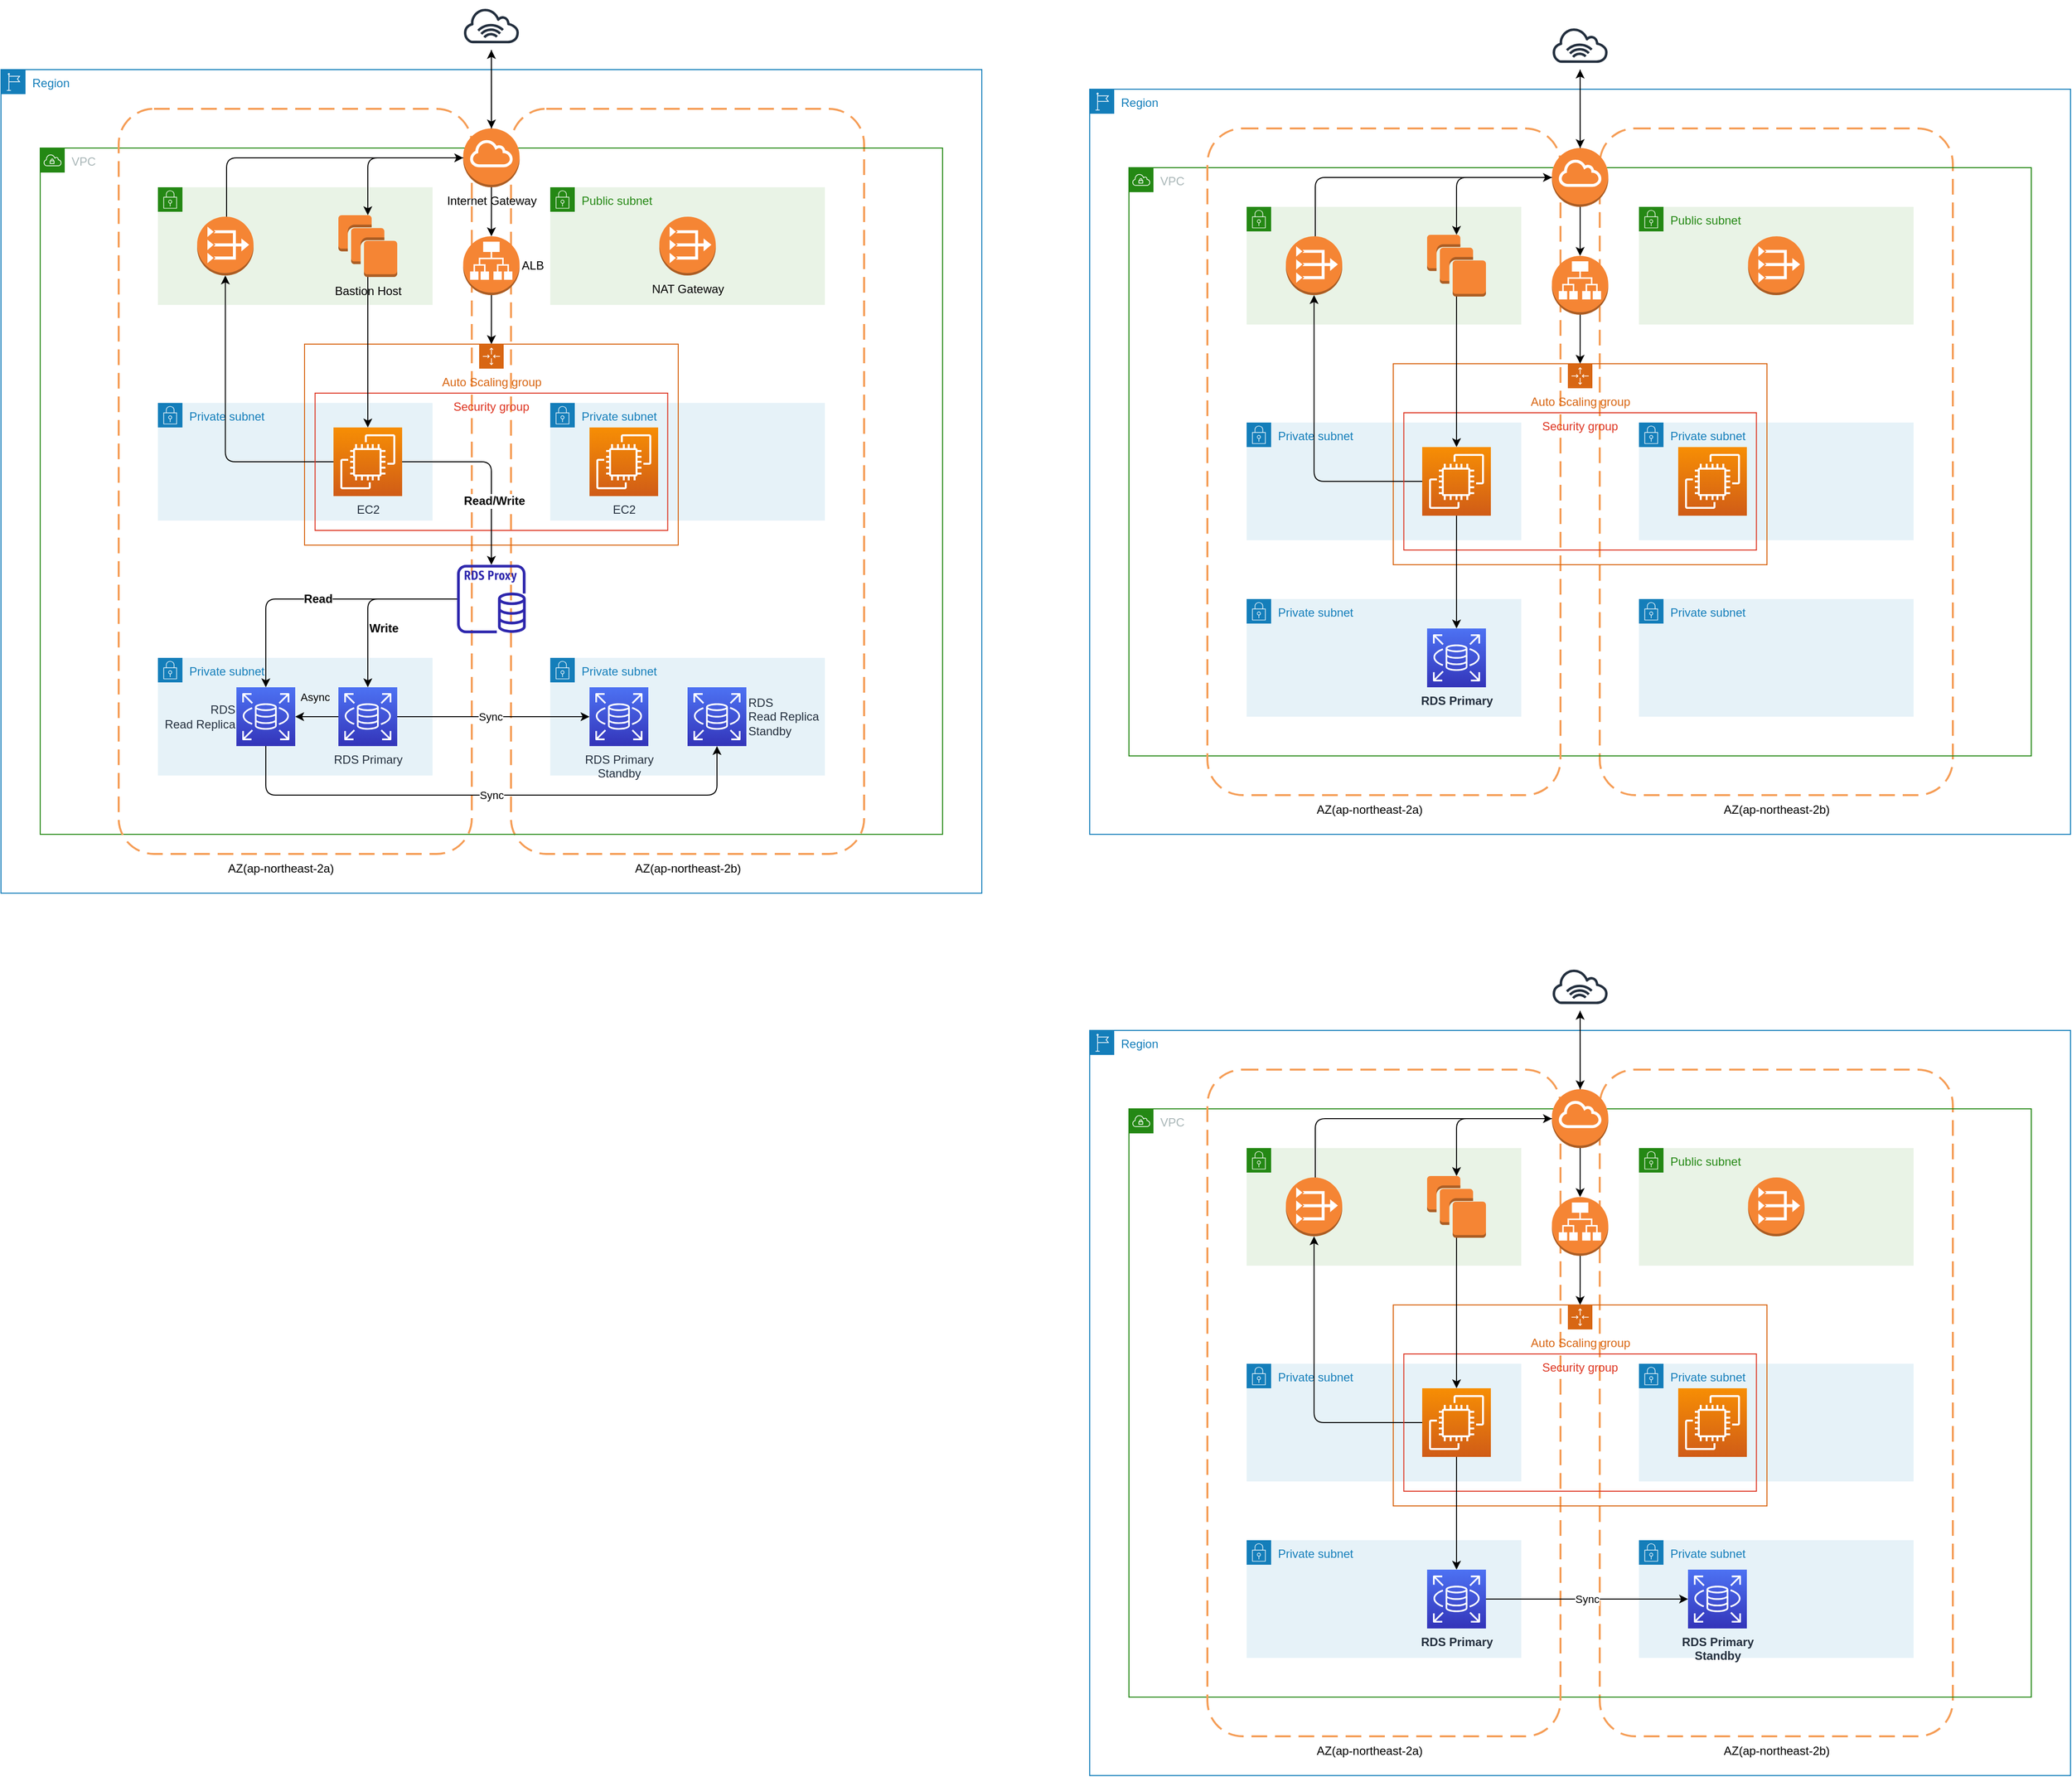 <mxfile version="21.5.0" type="github">
  <diagram name="페이지-1" id="lG-F-R37Qlg_pKHcpFQY">
    <mxGraphModel dx="2049" dy="1101" grid="1" gridSize="10" guides="1" tooltips="1" connect="1" arrows="1" fold="1" page="1" pageScale="1" pageWidth="827" pageHeight="1169" math="0" shadow="0">
      <root>
        <mxCell id="0" />
        <mxCell id="1" parent="0" />
        <mxCell id="P-wajaCejd0a9nJOUH1o-1" value="Region" style="points=[[0,0],[0.25,0],[0.5,0],[0.75,0],[1,0],[1,0.25],[1,0.5],[1,0.75],[1,1],[0.75,1],[0.5,1],[0.25,1],[0,1],[0,0.75],[0,0.5],[0,0.25]];outlineConnect=0;gradientColor=none;html=1;whiteSpace=wrap;fontSize=12;fontStyle=0;container=1;pointerEvents=0;collapsible=0;recursiveResize=0;shape=mxgraph.aws4.group;grIcon=mxgraph.aws4.group_region;strokeColor=#147EBA;fillColor=none;verticalAlign=top;align=left;spacingLeft=30;fontColor=#147EBA;" parent="1" vertex="1">
          <mxGeometry x="40" y="80" width="1000" height="840" as="geometry" />
        </mxCell>
        <mxCell id="P-wajaCejd0a9nJOUH1o-2" value="" style="rounded=1;arcSize=10;dashed=1;strokeColor=#F59D56;fillColor=none;gradientColor=none;dashPattern=8 4;strokeWidth=2;" parent="P-wajaCejd0a9nJOUH1o-1" vertex="1">
          <mxGeometry x="520" y="40" width="360" height="760" as="geometry" />
        </mxCell>
        <mxCell id="P-wajaCejd0a9nJOUH1o-3" value="Private subnet" style="points=[[0,0],[0.25,0],[0.5,0],[0.75,0],[1,0],[1,0.25],[1,0.5],[1,0.75],[1,1],[0.75,1],[0.5,1],[0.25,1],[0,1],[0,0.75],[0,0.5],[0,0.25]];outlineConnect=0;gradientColor=none;html=1;whiteSpace=wrap;fontSize=12;fontStyle=0;container=1;pointerEvents=0;collapsible=0;recursiveResize=0;shape=mxgraph.aws4.group;grIcon=mxgraph.aws4.group_security_group;grStroke=0;strokeColor=#147EBA;fillColor=#E6F2F8;verticalAlign=top;align=left;spacingLeft=30;fontColor=#147EBA;dashed=0;" parent="P-wajaCejd0a9nJOUH1o-1" vertex="1">
          <mxGeometry x="560" y="340" width="280" height="120" as="geometry" />
        </mxCell>
        <mxCell id="P-wajaCejd0a9nJOUH1o-4" value="VPC" style="points=[[0,0],[0.25,0],[0.5,0],[0.75,0],[1,0],[1,0.25],[1,0.5],[1,0.75],[1,1],[0.75,1],[0.5,1],[0.25,1],[0,1],[0,0.75],[0,0.5],[0,0.25]];outlineConnect=0;gradientColor=none;html=1;whiteSpace=wrap;fontSize=12;fontStyle=0;container=1;pointerEvents=0;collapsible=0;recursiveResize=0;shape=mxgraph.aws4.group;grIcon=mxgraph.aws4.group_vpc;strokeColor=#248814;fillColor=none;verticalAlign=top;align=left;spacingLeft=30;fontColor=#AAB7B8;dashed=0;" parent="P-wajaCejd0a9nJOUH1o-1" vertex="1">
          <mxGeometry x="40" y="80" width="920" height="700" as="geometry" />
        </mxCell>
        <mxCell id="P-wajaCejd0a9nJOUH1o-5" value="" style="rounded=1;arcSize=10;dashed=1;strokeColor=#F59D56;fillColor=none;gradientColor=none;dashPattern=8 4;strokeWidth=2;" parent="P-wajaCejd0a9nJOUH1o-4" vertex="1">
          <mxGeometry x="80" y="-40" width="360" height="760" as="geometry" />
        </mxCell>
        <mxCell id="P-wajaCejd0a9nJOUH1o-6" value="" style="points=[[0,0],[0.25,0],[0.5,0],[0.75,0],[1,0],[1,0.25],[1,0.5],[1,0.75],[1,1],[0.75,1],[0.5,1],[0.25,1],[0,1],[0,0.75],[0,0.5],[0,0.25]];outlineConnect=0;gradientColor=none;html=1;whiteSpace=wrap;fontSize=12;fontStyle=0;container=1;pointerEvents=0;collapsible=0;recursiveResize=0;shape=mxgraph.aws4.group;grIcon=mxgraph.aws4.group_security_group;grStroke=0;strokeColor=#248814;fillColor=#E9F3E6;verticalAlign=top;align=left;spacingLeft=30;fontColor=#248814;dashed=0;" parent="P-wajaCejd0a9nJOUH1o-4" vertex="1">
          <mxGeometry x="120" y="40" width="280" height="120" as="geometry" />
        </mxCell>
        <mxCell id="P-wajaCejd0a9nJOUH1o-7" value="Bastion Host" style="outlineConnect=0;dashed=0;verticalLabelPosition=bottom;verticalAlign=top;align=center;html=1;shape=mxgraph.aws3.instances;fillColor=#F58534;gradientColor=none;" parent="P-wajaCejd0a9nJOUH1o-6" vertex="1">
          <mxGeometry x="184" y="28.5" width="60" height="63" as="geometry" />
        </mxCell>
        <mxCell id="P-wajaCejd0a9nJOUH1o-8" value="Private subnet" style="points=[[0,0],[0.25,0],[0.5,0],[0.75,0],[1,0],[1,0.25],[1,0.5],[1,0.75],[1,1],[0.75,1],[0.5,1],[0.25,1],[0,1],[0,0.75],[0,0.5],[0,0.25]];outlineConnect=0;gradientColor=none;html=1;whiteSpace=wrap;fontSize=12;fontStyle=0;container=1;pointerEvents=0;collapsible=0;recursiveResize=0;shape=mxgraph.aws4.group;grIcon=mxgraph.aws4.group_security_group;grStroke=0;strokeColor=#147EBA;fillColor=#E6F2F8;verticalAlign=top;align=left;spacingLeft=30;fontColor=#147EBA;dashed=0;" parent="P-wajaCejd0a9nJOUH1o-4" vertex="1">
          <mxGeometry x="120" y="260" width="280" height="120" as="geometry" />
        </mxCell>
        <mxCell id="P-wajaCejd0a9nJOUH1o-9" value="" style="outlineConnect=0;dashed=0;verticalLabelPosition=bottom;verticalAlign=top;align=center;html=1;shape=mxgraph.aws3.vpc_nat_gateway;fillColor=#F58534;gradientColor=none;" parent="P-wajaCejd0a9nJOUH1o-4" vertex="1">
          <mxGeometry x="160" y="70" width="57.5" height="60" as="geometry" />
        </mxCell>
        <mxCell id="P-wajaCejd0a9nJOUH1o-10" value="Auto Scaling group" style="points=[[0,0],[0.25,0],[0.5,0],[0.75,0],[1,0],[1,0.25],[1,0.5],[1,0.75],[1,1],[0.75,1],[0.5,1],[0.25,1],[0,1],[0,0.75],[0,0.5],[0,0.25]];outlineConnect=0;gradientColor=none;html=1;whiteSpace=wrap;fontSize=12;fontStyle=0;container=1;pointerEvents=0;collapsible=0;recursiveResize=0;shape=mxgraph.aws4.groupCenter;grIcon=mxgraph.aws4.group_auto_scaling_group;grStroke=1;strokeColor=#D86613;fillColor=none;verticalAlign=top;align=center;fontColor=#D86613;spacingTop=25;" parent="P-wajaCejd0a9nJOUH1o-4" vertex="1">
          <mxGeometry x="269.5" y="200" width="381" height="205" as="geometry" />
        </mxCell>
        <mxCell id="P-wajaCejd0a9nJOUH1o-11" style="edgeStyle=orthogonalEdgeStyle;rounded=1;orthogonalLoop=1;jettySize=auto;html=1;" parent="P-wajaCejd0a9nJOUH1o-4" source="P-wajaCejd0a9nJOUH1o-13" target="P-wajaCejd0a9nJOUH1o-9" edge="1">
          <mxGeometry relative="1" as="geometry" />
        </mxCell>
        <mxCell id="P-wajaCejd0a9nJOUH1o-12" value="Security group" style="fillColor=none;strokeColor=#DD3522;verticalAlign=top;fontStyle=0;fontColor=#DD3522;whiteSpace=wrap;html=1;" parent="P-wajaCejd0a9nJOUH1o-4" vertex="1">
          <mxGeometry x="280.25" y="250" width="359.5" height="140" as="geometry" />
        </mxCell>
        <mxCell id="P-wajaCejd0a9nJOUH1o-14" style="edgeStyle=orthogonalEdgeStyle;rounded=0;orthogonalLoop=1;jettySize=auto;html=1;" parent="P-wajaCejd0a9nJOUH1o-4" source="P-wajaCejd0a9nJOUH1o-7" target="P-wajaCejd0a9nJOUH1o-13" edge="1">
          <mxGeometry relative="1" as="geometry" />
        </mxCell>
        <mxCell id="P-wajaCejd0a9nJOUH1o-15" value="Internet Gateway" style="outlineConnect=0;dashed=0;verticalLabelPosition=bottom;verticalAlign=top;align=center;html=1;shape=mxgraph.aws3.internet_gateway;fillColor=#F58534;gradientColor=none;" parent="P-wajaCejd0a9nJOUH1o-4" vertex="1">
          <mxGeometry x="431.25" y="-20" width="57.5" height="60" as="geometry" />
        </mxCell>
        <mxCell id="P-wajaCejd0a9nJOUH1o-16" style="edgeStyle=orthogonalEdgeStyle;rounded=1;orthogonalLoop=1;jettySize=auto;html=1;entryX=0;entryY=0.5;entryDx=0;entryDy=0;entryPerimeter=0;" parent="P-wajaCejd0a9nJOUH1o-4" source="P-wajaCejd0a9nJOUH1o-9" target="P-wajaCejd0a9nJOUH1o-15" edge="1">
          <mxGeometry relative="1" as="geometry">
            <Array as="points">
              <mxPoint x="190" y="10" />
            </Array>
          </mxGeometry>
        </mxCell>
        <mxCell id="P-wajaCejd0a9nJOUH1o-17" style="edgeStyle=orthogonalEdgeStyle;rounded=1;orthogonalLoop=1;jettySize=auto;html=1;" parent="P-wajaCejd0a9nJOUH1o-4" source="P-wajaCejd0a9nJOUH1o-15" target="P-wajaCejd0a9nJOUH1o-7" edge="1">
          <mxGeometry relative="1" as="geometry" />
        </mxCell>
        <mxCell id="P-wajaCejd0a9nJOUH1o-18" value="ALB" style="outlineConnect=0;dashed=0;verticalLabelPosition=middle;verticalAlign=middle;align=left;html=1;shape=mxgraph.aws3.application_load_balancer;fillColor=#F58534;gradientColor=none;labelPosition=right;" parent="P-wajaCejd0a9nJOUH1o-4" vertex="1">
          <mxGeometry x="431.25" y="90" width="57.5" height="60" as="geometry" />
        </mxCell>
        <mxCell id="P-wajaCejd0a9nJOUH1o-19" style="edgeStyle=orthogonalEdgeStyle;rounded=0;orthogonalLoop=1;jettySize=auto;html=1;" parent="P-wajaCejd0a9nJOUH1o-4" source="P-wajaCejd0a9nJOUH1o-18" target="P-wajaCejd0a9nJOUH1o-10" edge="1">
          <mxGeometry relative="1" as="geometry" />
        </mxCell>
        <mxCell id="P-wajaCejd0a9nJOUH1o-29" value="Private subnet" style="points=[[0,0],[0.25,0],[0.5,0],[0.75,0],[1,0],[1,0.25],[1,0.5],[1,0.75],[1,1],[0.75,1],[0.5,1],[0.25,1],[0,1],[0,0.75],[0,0.5],[0,0.25]];outlineConnect=0;gradientColor=none;html=1;whiteSpace=wrap;fontSize=12;fontStyle=0;container=1;pointerEvents=0;collapsible=0;recursiveResize=0;shape=mxgraph.aws4.group;grIcon=mxgraph.aws4.group_security_group;grStroke=0;strokeColor=#147EBA;fillColor=#E6F2F8;verticalAlign=top;align=left;spacingLeft=30;fontColor=#147EBA;dashed=0;" parent="P-wajaCejd0a9nJOUH1o-4" vertex="1">
          <mxGeometry x="120" y="520" width="280" height="120" as="geometry" />
        </mxCell>
        <mxCell id="P-wajaCejd0a9nJOUH1o-20" style="edgeStyle=orthogonalEdgeStyle;rounded=0;orthogonalLoop=1;jettySize=auto;html=1;entryX=0.5;entryY=0;entryDx=0;entryDy=0;entryPerimeter=0;" parent="P-wajaCejd0a9nJOUH1o-4" source="P-wajaCejd0a9nJOUH1o-15" target="P-wajaCejd0a9nJOUH1o-18" edge="1">
          <mxGeometry relative="1" as="geometry" />
        </mxCell>
        <mxCell id="P-wajaCejd0a9nJOUH1o-41" value="Async" style="edgeStyle=orthogonalEdgeStyle;rounded=0;orthogonalLoop=1;jettySize=auto;html=1;labelBackgroundColor=none;" parent="P-wajaCejd0a9nJOUH1o-4" source="P-wajaCejd0a9nJOUH1o-32" target="P-wajaCejd0a9nJOUH1o-34" edge="1">
          <mxGeometry x="0.091" y="-20" relative="1" as="geometry">
            <mxPoint as="offset" />
          </mxGeometry>
        </mxCell>
        <mxCell id="P-wajaCejd0a9nJOUH1o-32" value="RDS Primary" style="sketch=0;points=[[0,0,0],[0.25,0,0],[0.5,0,0],[0.75,0,0],[1,0,0],[0,1,0],[0.25,1,0],[0.5,1,0],[0.75,1,0],[1,1,0],[0,0.25,0],[0,0.5,0],[0,0.75,0],[1,0.25,0],[1,0.5,0],[1,0.75,0]];outlineConnect=0;fontColor=#232F3E;gradientColor=#4D72F3;gradientDirection=north;fillColor=#3334B9;strokeColor=#ffffff;dashed=0;verticalLabelPosition=bottom;verticalAlign=top;align=center;html=1;fontSize=12;fontStyle=0;aspect=fixed;shape=mxgraph.aws4.resourceIcon;resIcon=mxgraph.aws4.rds;" parent="P-wajaCejd0a9nJOUH1o-4" vertex="1">
          <mxGeometry x="304" y="550" width="60" height="60" as="geometry" />
        </mxCell>
        <mxCell id="P-wajaCejd0a9nJOUH1o-34" value="RDS&lt;br&gt;Read Replica" style="sketch=0;points=[[0,0,0],[0.25,0,0],[0.5,0,0],[0.75,0,0],[1,0,0],[0,1,0],[0.25,1,0],[0.5,1,0],[0.75,1,0],[1,1,0],[0,0.25,0],[0,0.5,0],[0,0.75,0],[1,0.25,0],[1,0.5,0],[1,0.75,0]];outlineConnect=0;fontColor=#232F3E;gradientColor=#4D72F3;gradientDirection=north;fillColor=#3334B9;strokeColor=#ffffff;dashed=0;verticalLabelPosition=middle;verticalAlign=middle;align=right;html=1;fontSize=12;fontStyle=0;aspect=fixed;shape=mxgraph.aws4.resourceIcon;resIcon=mxgraph.aws4.rds;labelPosition=left;" parent="P-wajaCejd0a9nJOUH1o-4" vertex="1">
          <mxGeometry x="200" y="550" width="60" height="60" as="geometry" />
        </mxCell>
        <mxCell id="P-wajaCejd0a9nJOUH1o-13" value="EC2" style="sketch=0;points=[[0,0,0],[0.25,0,0],[0.5,0,0],[0.75,0,0],[1,0,0],[0,1,0],[0.25,1,0],[0.5,1,0],[0.75,1,0],[1,1,0],[0,0.25,0],[0,0.5,0],[0,0.75,0],[1,0.25,0],[1,0.5,0],[1,0.75,0]];outlineConnect=0;fontColor=#232F3E;gradientColor=#F78E04;gradientDirection=north;fillColor=#D05C17;strokeColor=#ffffff;dashed=0;verticalLabelPosition=bottom;verticalAlign=top;align=center;html=1;fontSize=12;fontStyle=0;aspect=fixed;shape=mxgraph.aws4.resourceIcon;resIcon=mxgraph.aws4.ec2;" parent="P-wajaCejd0a9nJOUH1o-4" vertex="1">
          <mxGeometry x="299" y="285" width="70" height="70" as="geometry" />
        </mxCell>
        <mxCell id="P-wajaCejd0a9nJOUH1o-37" value="Read/Write" style="edgeStyle=orthogonalEdgeStyle;rounded=1;orthogonalLoop=1;jettySize=auto;html=1;align=left;fontSize=12;fontStyle=1" parent="P-wajaCejd0a9nJOUH1o-4" source="P-wajaCejd0a9nJOUH1o-13" target="r5XocPFuYxAVI-EOpPNx-1" edge="1">
          <mxGeometry x="0.336" y="-30" relative="1" as="geometry">
            <mxPoint as="offset" />
            <mxPoint x="340" y="540" as="targetPoint" />
          </mxGeometry>
        </mxCell>
        <mxCell id="r5XocPFuYxAVI-EOpPNx-4" value="Write" style="edgeStyle=orthogonalEdgeStyle;rounded=1;orthogonalLoop=1;jettySize=auto;html=1;fontSize=12;fontStyle=1" edge="1" parent="P-wajaCejd0a9nJOUH1o-4" source="r5XocPFuYxAVI-EOpPNx-1" target="P-wajaCejd0a9nJOUH1o-32">
          <mxGeometry x="0.337" y="16" relative="1" as="geometry">
            <mxPoint as="offset" />
          </mxGeometry>
        </mxCell>
        <mxCell id="r5XocPFuYxAVI-EOpPNx-5" value="Read" style="edgeStyle=orthogonalEdgeStyle;rounded=1;orthogonalLoop=1;jettySize=auto;html=1;fontSize=12;fontStyle=1" edge="1" parent="P-wajaCejd0a9nJOUH1o-4" source="r5XocPFuYxAVI-EOpPNx-1" target="P-wajaCejd0a9nJOUH1o-34">
          <mxGeometry relative="1" as="geometry" />
        </mxCell>
        <mxCell id="r5XocPFuYxAVI-EOpPNx-1" value="" style="sketch=0;outlineConnect=0;fontColor=#232F3E;gradientColor=none;fillColor=#2E27AD;strokeColor=none;dashed=0;verticalLabelPosition=bottom;verticalAlign=top;align=center;html=1;fontSize=12;fontStyle=0;aspect=fixed;pointerEvents=1;shape=mxgraph.aws4.rds_proxy;" vertex="1" parent="P-wajaCejd0a9nJOUH1o-4">
          <mxGeometry x="425" y="425" width="70" height="70" as="geometry" />
        </mxCell>
        <mxCell id="P-wajaCejd0a9nJOUH1o-21" value="EC2" style="sketch=0;points=[[0,0,0],[0.25,0,0],[0.5,0,0],[0.75,0,0],[1,0,0],[0,1,0],[0.25,1,0],[0.5,1,0],[0.75,1,0],[1,1,0],[0,0.25,0],[0,0.5,0],[0,0.75,0],[1,0.25,0],[1,0.5,0],[1,0.75,0]];outlineConnect=0;fontColor=#232F3E;gradientColor=#F78E04;gradientDirection=north;fillColor=#D05C17;strokeColor=#ffffff;dashed=0;verticalLabelPosition=bottom;verticalAlign=top;align=center;html=1;fontSize=12;fontStyle=0;aspect=fixed;shape=mxgraph.aws4.resourceIcon;resIcon=mxgraph.aws4.ec2;" parent="P-wajaCejd0a9nJOUH1o-1" vertex="1">
          <mxGeometry x="600" y="365" width="70" height="70" as="geometry" />
        </mxCell>
        <mxCell id="P-wajaCejd0a9nJOUH1o-22" value="Public subnet" style="points=[[0,0],[0.25,0],[0.5,0],[0.75,0],[1,0],[1,0.25],[1,0.5],[1,0.75],[1,1],[0.75,1],[0.5,1],[0.25,1],[0,1],[0,0.75],[0,0.5],[0,0.25]];outlineConnect=0;gradientColor=none;html=1;whiteSpace=wrap;fontSize=12;fontStyle=0;container=1;pointerEvents=0;collapsible=0;recursiveResize=0;shape=mxgraph.aws4.group;grIcon=mxgraph.aws4.group_security_group;grStroke=0;strokeColor=#248814;fillColor=#E9F3E6;verticalAlign=top;align=left;spacingLeft=30;fontColor=#248814;dashed=0;" parent="P-wajaCejd0a9nJOUH1o-1" vertex="1">
          <mxGeometry x="560" y="120" width="280" height="120" as="geometry" />
        </mxCell>
        <mxCell id="P-wajaCejd0a9nJOUH1o-23" value="NAT Gateway" style="outlineConnect=0;dashed=0;verticalLabelPosition=bottom;verticalAlign=top;align=center;html=1;shape=mxgraph.aws3.vpc_nat_gateway;fillColor=#F58534;gradientColor=none;" parent="P-wajaCejd0a9nJOUH1o-1" vertex="1">
          <mxGeometry x="671.25" y="150" width="57.5" height="60" as="geometry" />
        </mxCell>
        <mxCell id="P-wajaCejd0a9nJOUH1o-24" value="AZ(ap-northeast-2a)" style="text;html=1;align=center;verticalAlign=middle;resizable=0;points=[];autosize=1;strokeColor=none;fillColor=none;" parent="P-wajaCejd0a9nJOUH1o-1" vertex="1">
          <mxGeometry x="220" y="800" width="130" height="30" as="geometry" />
        </mxCell>
        <mxCell id="P-wajaCejd0a9nJOUH1o-25" value="AZ(ap-northeast-2b)" style="text;html=1;align=center;verticalAlign=middle;resizable=0;points=[];autosize=1;strokeColor=none;fillColor=none;" parent="P-wajaCejd0a9nJOUH1o-1" vertex="1">
          <mxGeometry x="635" y="800" width="130" height="30" as="geometry" />
        </mxCell>
        <mxCell id="P-wajaCejd0a9nJOUH1o-30" value="Private subnet" style="points=[[0,0],[0.25,0],[0.5,0],[0.75,0],[1,0],[1,0.25],[1,0.5],[1,0.75],[1,1],[0.75,1],[0.5,1],[0.25,1],[0,1],[0,0.75],[0,0.5],[0,0.25]];outlineConnect=0;gradientColor=none;html=1;whiteSpace=wrap;fontSize=12;fontStyle=0;container=1;pointerEvents=0;collapsible=0;recursiveResize=0;shape=mxgraph.aws4.group;grIcon=mxgraph.aws4.group_security_group;grStroke=0;strokeColor=#147EBA;fillColor=#E6F2F8;verticalAlign=top;align=left;spacingLeft=30;fontColor=#147EBA;dashed=0;" parent="P-wajaCejd0a9nJOUH1o-1" vertex="1">
          <mxGeometry x="560" y="600" width="280" height="120" as="geometry" />
        </mxCell>
        <mxCell id="P-wajaCejd0a9nJOUH1o-35" value="RDS Primary&lt;br&gt;Standby" style="sketch=0;points=[[0,0,0],[0.25,0,0],[0.5,0,0],[0.75,0,0],[1,0,0],[0,1,0],[0.25,1,0],[0.5,1,0],[0.75,1,0],[1,1,0],[0,0.25,0],[0,0.5,0],[0,0.75,0],[1,0.25,0],[1,0.5,0],[1,0.75,0]];outlineConnect=0;fontColor=#232F3E;gradientColor=#4D72F3;gradientDirection=north;fillColor=#3334B9;strokeColor=#ffffff;dashed=0;verticalLabelPosition=bottom;verticalAlign=top;align=center;html=1;fontSize=12;fontStyle=0;aspect=fixed;shape=mxgraph.aws4.resourceIcon;resIcon=mxgraph.aws4.rds;" parent="P-wajaCejd0a9nJOUH1o-1" vertex="1">
          <mxGeometry x="600" y="630" width="60" height="60" as="geometry" />
        </mxCell>
        <mxCell id="P-wajaCejd0a9nJOUH1o-36" value="RDS&lt;br&gt;Read Replica&lt;br&gt;Standby" style="sketch=0;points=[[0,0,0],[0.25,0,0],[0.5,0,0],[0.75,0,0],[1,0,0],[0,1,0],[0.25,1,0],[0.5,1,0],[0.75,1,0],[1,1,0],[0,0.25,0],[0,0.5,0],[0,0.75,0],[1,0.25,0],[1,0.5,0],[1,0.75,0]];outlineConnect=0;fontColor=#232F3E;gradientColor=#4D72F3;gradientDirection=north;fillColor=#3334B9;strokeColor=#ffffff;dashed=0;verticalLabelPosition=middle;verticalAlign=middle;align=left;html=1;fontSize=12;fontStyle=0;aspect=fixed;shape=mxgraph.aws4.resourceIcon;resIcon=mxgraph.aws4.rds;labelPosition=right;" parent="P-wajaCejd0a9nJOUH1o-1" vertex="1">
          <mxGeometry x="700" y="630" width="60" height="60" as="geometry" />
        </mxCell>
        <mxCell id="P-wajaCejd0a9nJOUH1o-39" value="Sync" style="edgeStyle=orthogonalEdgeStyle;rounded=0;orthogonalLoop=1;jettySize=auto;html=1;entryX=0;entryY=0.5;entryDx=0;entryDy=0;entryPerimeter=0;" parent="P-wajaCejd0a9nJOUH1o-1" source="P-wajaCejd0a9nJOUH1o-32" target="P-wajaCejd0a9nJOUH1o-35" edge="1">
          <mxGeometry x="-0.02" relative="1" as="geometry">
            <mxPoint x="-1" as="offset" />
          </mxGeometry>
        </mxCell>
        <mxCell id="P-wajaCejd0a9nJOUH1o-40" value="Sync" style="edgeStyle=orthogonalEdgeStyle;rounded=1;orthogonalLoop=1;jettySize=auto;html=1;entryX=0.5;entryY=1;entryDx=0;entryDy=0;entryPerimeter=0;" parent="P-wajaCejd0a9nJOUH1o-1" source="P-wajaCejd0a9nJOUH1o-34" target="P-wajaCejd0a9nJOUH1o-36" edge="1">
          <mxGeometry relative="1" as="geometry">
            <Array as="points">
              <mxPoint x="270" y="740" />
              <mxPoint x="730" y="740" />
            </Array>
          </mxGeometry>
        </mxCell>
        <mxCell id="P-wajaCejd0a9nJOUH1o-26" style="edgeStyle=orthogonalEdgeStyle;rounded=0;orthogonalLoop=1;jettySize=auto;html=1;" parent="1" source="P-wajaCejd0a9nJOUH1o-27" target="P-wajaCejd0a9nJOUH1o-15" edge="1">
          <mxGeometry relative="1" as="geometry" />
        </mxCell>
        <mxCell id="P-wajaCejd0a9nJOUH1o-27" value="" style="sketch=0;outlineConnect=0;fontColor=#232F3E;gradientColor=none;strokeColor=#232F3E;fillColor=#ffffff;dashed=0;verticalLabelPosition=bottom;verticalAlign=top;align=center;html=1;fontSize=12;fontStyle=0;shape=mxgraph.aws4.resourceIcon;resIcon=mxgraph.aws4.internet_alt1;" parent="1" vertex="1">
          <mxGeometry x="505" y="10" width="70" height="50" as="geometry" />
        </mxCell>
        <mxCell id="P-wajaCejd0a9nJOUH1o-28" style="edgeStyle=orthogonalEdgeStyle;rounded=0;orthogonalLoop=1;jettySize=auto;html=1;" parent="1" source="P-wajaCejd0a9nJOUH1o-15" target="P-wajaCejd0a9nJOUH1o-27" edge="1">
          <mxGeometry relative="1" as="geometry" />
        </mxCell>
        <mxCell id="r5XocPFuYxAVI-EOpPNx-6" value="Region" style="points=[[0,0],[0.25,0],[0.5,0],[0.75,0],[1,0],[1,0.25],[1,0.5],[1,0.75],[1,1],[0.75,1],[0.5,1],[0.25,1],[0,1],[0,0.75],[0,0.5],[0,0.25]];outlineConnect=0;gradientColor=none;html=1;whiteSpace=wrap;fontSize=12;fontStyle=0;container=1;pointerEvents=0;collapsible=0;recursiveResize=0;shape=mxgraph.aws4.group;grIcon=mxgraph.aws4.group_region;strokeColor=#147EBA;fillColor=none;verticalAlign=top;align=left;spacingLeft=30;fontColor=#147EBA;" vertex="1" parent="1">
          <mxGeometry x="1150" y="100" width="1000" height="760" as="geometry" />
        </mxCell>
        <mxCell id="r5XocPFuYxAVI-EOpPNx-7" value="" style="rounded=1;arcSize=10;dashed=1;strokeColor=#F59D56;fillColor=none;gradientColor=none;dashPattern=8 4;strokeWidth=2;" vertex="1" parent="r5XocPFuYxAVI-EOpPNx-6">
          <mxGeometry x="520" y="40" width="360" height="680" as="geometry" />
        </mxCell>
        <mxCell id="r5XocPFuYxAVI-EOpPNx-8" value="Private subnet" style="points=[[0,0],[0.25,0],[0.5,0],[0.75,0],[1,0],[1,0.25],[1,0.5],[1,0.75],[1,1],[0.75,1],[0.5,1],[0.25,1],[0,1],[0,0.75],[0,0.5],[0,0.25]];outlineConnect=0;gradientColor=none;html=1;whiteSpace=wrap;fontSize=12;fontStyle=0;container=1;pointerEvents=0;collapsible=0;recursiveResize=0;shape=mxgraph.aws4.group;grIcon=mxgraph.aws4.group_security_group;grStroke=0;strokeColor=#147EBA;fillColor=#E6F2F8;verticalAlign=top;align=left;spacingLeft=30;fontColor=#147EBA;dashed=0;" vertex="1" parent="r5XocPFuYxAVI-EOpPNx-6">
          <mxGeometry x="560" y="340" width="280" height="120" as="geometry" />
        </mxCell>
        <mxCell id="r5XocPFuYxAVI-EOpPNx-9" value="VPC" style="points=[[0,0],[0.25,0],[0.5,0],[0.75,0],[1,0],[1,0.25],[1,0.5],[1,0.75],[1,1],[0.75,1],[0.5,1],[0.25,1],[0,1],[0,0.75],[0,0.5],[0,0.25]];outlineConnect=0;gradientColor=none;html=1;whiteSpace=wrap;fontSize=12;fontStyle=0;container=1;pointerEvents=0;collapsible=0;recursiveResize=0;shape=mxgraph.aws4.group;grIcon=mxgraph.aws4.group_vpc;strokeColor=#248814;fillColor=none;verticalAlign=top;align=left;spacingLeft=30;fontColor=#AAB7B8;dashed=0;" vertex="1" parent="r5XocPFuYxAVI-EOpPNx-6">
          <mxGeometry x="40" y="80" width="920" height="600" as="geometry" />
        </mxCell>
        <mxCell id="r5XocPFuYxAVI-EOpPNx-10" value="" style="rounded=1;arcSize=10;dashed=1;strokeColor=#F59D56;fillColor=none;gradientColor=none;dashPattern=8 4;strokeWidth=2;" vertex="1" parent="r5XocPFuYxAVI-EOpPNx-9">
          <mxGeometry x="80" y="-40" width="360" height="680" as="geometry" />
        </mxCell>
        <mxCell id="r5XocPFuYxAVI-EOpPNx-11" value="" style="points=[[0,0],[0.25,0],[0.5,0],[0.75,0],[1,0],[1,0.25],[1,0.5],[1,0.75],[1,1],[0.75,1],[0.5,1],[0.25,1],[0,1],[0,0.75],[0,0.5],[0,0.25]];outlineConnect=0;gradientColor=none;html=1;whiteSpace=wrap;fontSize=12;fontStyle=0;container=1;pointerEvents=0;collapsible=0;recursiveResize=0;shape=mxgraph.aws4.group;grIcon=mxgraph.aws4.group_security_group;grStroke=0;strokeColor=#248814;fillColor=#E9F3E6;verticalAlign=top;align=left;spacingLeft=30;fontColor=#248814;dashed=0;" vertex="1" parent="r5XocPFuYxAVI-EOpPNx-9">
          <mxGeometry x="120" y="40" width="280" height="120" as="geometry" />
        </mxCell>
        <mxCell id="r5XocPFuYxAVI-EOpPNx-12" value="" style="outlineConnect=0;dashed=0;verticalLabelPosition=bottom;verticalAlign=top;align=center;html=1;shape=mxgraph.aws3.instances;fillColor=#F58534;gradientColor=none;" vertex="1" parent="r5XocPFuYxAVI-EOpPNx-11">
          <mxGeometry x="184" y="28.5" width="60" height="63" as="geometry" />
        </mxCell>
        <mxCell id="r5XocPFuYxAVI-EOpPNx-13" value="Private subnet" style="points=[[0,0],[0.25,0],[0.5,0],[0.75,0],[1,0],[1,0.25],[1,0.5],[1,0.75],[1,1],[0.75,1],[0.5,1],[0.25,1],[0,1],[0,0.75],[0,0.5],[0,0.25]];outlineConnect=0;gradientColor=none;html=1;whiteSpace=wrap;fontSize=12;fontStyle=0;container=1;pointerEvents=0;collapsible=0;recursiveResize=0;shape=mxgraph.aws4.group;grIcon=mxgraph.aws4.group_security_group;grStroke=0;strokeColor=#147EBA;fillColor=#E6F2F8;verticalAlign=top;align=left;spacingLeft=30;fontColor=#147EBA;dashed=0;" vertex="1" parent="r5XocPFuYxAVI-EOpPNx-9">
          <mxGeometry x="120" y="260" width="280" height="120" as="geometry" />
        </mxCell>
        <mxCell id="r5XocPFuYxAVI-EOpPNx-14" value="" style="outlineConnect=0;dashed=0;verticalLabelPosition=bottom;verticalAlign=top;align=center;html=1;shape=mxgraph.aws3.vpc_nat_gateway;fillColor=#F58534;gradientColor=none;" vertex="1" parent="r5XocPFuYxAVI-EOpPNx-9">
          <mxGeometry x="160" y="70" width="57.5" height="60" as="geometry" />
        </mxCell>
        <mxCell id="r5XocPFuYxAVI-EOpPNx-15" value="Auto Scaling group" style="points=[[0,0],[0.25,0],[0.5,0],[0.75,0],[1,0],[1,0.25],[1,0.5],[1,0.75],[1,1],[0.75,1],[0.5,1],[0.25,1],[0,1],[0,0.75],[0,0.5],[0,0.25]];outlineConnect=0;gradientColor=none;html=1;whiteSpace=wrap;fontSize=12;fontStyle=0;container=1;pointerEvents=0;collapsible=0;recursiveResize=0;shape=mxgraph.aws4.groupCenter;grIcon=mxgraph.aws4.group_auto_scaling_group;grStroke=1;strokeColor=#D86613;fillColor=none;verticalAlign=top;align=center;fontColor=#D86613;spacingTop=25;" vertex="1" parent="r5XocPFuYxAVI-EOpPNx-9">
          <mxGeometry x="269.5" y="200" width="381" height="205" as="geometry" />
        </mxCell>
        <mxCell id="r5XocPFuYxAVI-EOpPNx-16" style="edgeStyle=orthogonalEdgeStyle;rounded=1;orthogonalLoop=1;jettySize=auto;html=1;" edge="1" parent="r5XocPFuYxAVI-EOpPNx-9" source="r5XocPFuYxAVI-EOpPNx-29" target="r5XocPFuYxAVI-EOpPNx-14">
          <mxGeometry relative="1" as="geometry" />
        </mxCell>
        <mxCell id="r5XocPFuYxAVI-EOpPNx-17" value="Security group" style="fillColor=none;strokeColor=#DD3522;verticalAlign=top;fontStyle=0;fontColor=#DD3522;whiteSpace=wrap;html=1;" vertex="1" parent="r5XocPFuYxAVI-EOpPNx-9">
          <mxGeometry x="280.25" y="250" width="359.5" height="140" as="geometry" />
        </mxCell>
        <mxCell id="r5XocPFuYxAVI-EOpPNx-18" style="edgeStyle=orthogonalEdgeStyle;rounded=0;orthogonalLoop=1;jettySize=auto;html=1;" edge="1" parent="r5XocPFuYxAVI-EOpPNx-9" source="r5XocPFuYxAVI-EOpPNx-12" target="r5XocPFuYxAVI-EOpPNx-29">
          <mxGeometry relative="1" as="geometry" />
        </mxCell>
        <mxCell id="r5XocPFuYxAVI-EOpPNx-19" value="" style="outlineConnect=0;dashed=0;verticalLabelPosition=bottom;verticalAlign=top;align=center;html=1;shape=mxgraph.aws3.internet_gateway;fillColor=#F58534;gradientColor=none;" vertex="1" parent="r5XocPFuYxAVI-EOpPNx-9">
          <mxGeometry x="431.25" y="-20" width="57.5" height="60" as="geometry" />
        </mxCell>
        <mxCell id="r5XocPFuYxAVI-EOpPNx-20" style="edgeStyle=orthogonalEdgeStyle;rounded=1;orthogonalLoop=1;jettySize=auto;html=1;entryX=0;entryY=0.5;entryDx=0;entryDy=0;entryPerimeter=0;" edge="1" parent="r5XocPFuYxAVI-EOpPNx-9" source="r5XocPFuYxAVI-EOpPNx-14" target="r5XocPFuYxAVI-EOpPNx-19">
          <mxGeometry relative="1" as="geometry">
            <Array as="points">
              <mxPoint x="190" y="10" />
            </Array>
          </mxGeometry>
        </mxCell>
        <mxCell id="r5XocPFuYxAVI-EOpPNx-21" style="edgeStyle=orthogonalEdgeStyle;rounded=1;orthogonalLoop=1;jettySize=auto;html=1;" edge="1" parent="r5XocPFuYxAVI-EOpPNx-9" source="r5XocPFuYxAVI-EOpPNx-19" target="r5XocPFuYxAVI-EOpPNx-12">
          <mxGeometry relative="1" as="geometry" />
        </mxCell>
        <mxCell id="r5XocPFuYxAVI-EOpPNx-22" value="" style="outlineConnect=0;dashed=0;verticalLabelPosition=middle;verticalAlign=middle;align=left;html=1;shape=mxgraph.aws3.application_load_balancer;fillColor=#F58534;gradientColor=none;labelPosition=right;" vertex="1" parent="r5XocPFuYxAVI-EOpPNx-9">
          <mxGeometry x="431.25" y="90" width="57.5" height="60" as="geometry" />
        </mxCell>
        <mxCell id="r5XocPFuYxAVI-EOpPNx-23" style="edgeStyle=orthogonalEdgeStyle;rounded=0;orthogonalLoop=1;jettySize=auto;html=1;" edge="1" parent="r5XocPFuYxAVI-EOpPNx-9" source="r5XocPFuYxAVI-EOpPNx-22" target="r5XocPFuYxAVI-EOpPNx-15">
          <mxGeometry relative="1" as="geometry" />
        </mxCell>
        <mxCell id="r5XocPFuYxAVI-EOpPNx-24" value="Private subnet" style="points=[[0,0],[0.25,0],[0.5,0],[0.75,0],[1,0],[1,0.25],[1,0.5],[1,0.75],[1,1],[0.75,1],[0.5,1],[0.25,1],[0,1],[0,0.75],[0,0.5],[0,0.25]];outlineConnect=0;gradientColor=none;html=1;whiteSpace=wrap;fontSize=12;fontStyle=0;container=1;pointerEvents=0;collapsible=0;recursiveResize=0;shape=mxgraph.aws4.group;grIcon=mxgraph.aws4.group_security_group;grStroke=0;strokeColor=#147EBA;fillColor=#E6F2F8;verticalAlign=top;align=left;spacingLeft=30;fontColor=#147EBA;dashed=0;" vertex="1" parent="r5XocPFuYxAVI-EOpPNx-9">
          <mxGeometry x="120" y="440" width="280" height="120" as="geometry" />
        </mxCell>
        <mxCell id="r5XocPFuYxAVI-EOpPNx-25" style="edgeStyle=orthogonalEdgeStyle;rounded=0;orthogonalLoop=1;jettySize=auto;html=1;entryX=0.5;entryY=0;entryDx=0;entryDy=0;entryPerimeter=0;" edge="1" parent="r5XocPFuYxAVI-EOpPNx-9" source="r5XocPFuYxAVI-EOpPNx-19" target="r5XocPFuYxAVI-EOpPNx-22">
          <mxGeometry relative="1" as="geometry" />
        </mxCell>
        <mxCell id="r5XocPFuYxAVI-EOpPNx-27" value="RDS Primary" style="sketch=0;points=[[0,0,0],[0.25,0,0],[0.5,0,0],[0.75,0,0],[1,0,0],[0,1,0],[0.25,1,0],[0.5,1,0],[0.75,1,0],[1,1,0],[0,0.25,0],[0,0.5,0],[0,0.75,0],[1,0.25,0],[1,0.5,0],[1,0.75,0]];outlineConnect=0;fontColor=#232F3E;gradientColor=#4D72F3;gradientDirection=north;fillColor=#3334B9;strokeColor=#ffffff;dashed=0;verticalLabelPosition=bottom;verticalAlign=top;align=center;html=1;fontSize=12;fontStyle=1;aspect=fixed;shape=mxgraph.aws4.resourceIcon;resIcon=mxgraph.aws4.rds;" vertex="1" parent="r5XocPFuYxAVI-EOpPNx-9">
          <mxGeometry x="304" y="470" width="60" height="60" as="geometry" />
        </mxCell>
        <mxCell id="r5XocPFuYxAVI-EOpPNx-47" style="edgeStyle=orthogonalEdgeStyle;rounded=0;orthogonalLoop=1;jettySize=auto;html=1;entryX=0.5;entryY=0;entryDx=0;entryDy=0;entryPerimeter=0;" edge="1" parent="r5XocPFuYxAVI-EOpPNx-9" source="r5XocPFuYxAVI-EOpPNx-29" target="r5XocPFuYxAVI-EOpPNx-27">
          <mxGeometry relative="1" as="geometry" />
        </mxCell>
        <mxCell id="r5XocPFuYxAVI-EOpPNx-29" value="" style="sketch=0;points=[[0,0,0],[0.25,0,0],[0.5,0,0],[0.75,0,0],[1,0,0],[0,1,0],[0.25,1,0],[0.5,1,0],[0.75,1,0],[1,1,0],[0,0.25,0],[0,0.5,0],[0,0.75,0],[1,0.25,0],[1,0.5,0],[1,0.75,0]];outlineConnect=0;fontColor=#232F3E;gradientColor=#F78E04;gradientDirection=north;fillColor=#D05C17;strokeColor=#ffffff;dashed=0;verticalLabelPosition=bottom;verticalAlign=top;align=center;html=1;fontSize=12;fontStyle=0;aspect=fixed;shape=mxgraph.aws4.resourceIcon;resIcon=mxgraph.aws4.ec2;" vertex="1" parent="r5XocPFuYxAVI-EOpPNx-9">
          <mxGeometry x="299" y="285" width="70" height="70" as="geometry" />
        </mxCell>
        <mxCell id="r5XocPFuYxAVI-EOpPNx-34" value="" style="sketch=0;points=[[0,0,0],[0.25,0,0],[0.5,0,0],[0.75,0,0],[1,0,0],[0,1,0],[0.25,1,0],[0.5,1,0],[0.75,1,0],[1,1,0],[0,0.25,0],[0,0.5,0],[0,0.75,0],[1,0.25,0],[1,0.5,0],[1,0.75,0]];outlineConnect=0;fontColor=#232F3E;gradientColor=#F78E04;gradientDirection=north;fillColor=#D05C17;strokeColor=#ffffff;dashed=0;verticalLabelPosition=bottom;verticalAlign=top;align=center;html=1;fontSize=12;fontStyle=0;aspect=fixed;shape=mxgraph.aws4.resourceIcon;resIcon=mxgraph.aws4.ec2;" vertex="1" parent="r5XocPFuYxAVI-EOpPNx-6">
          <mxGeometry x="600" y="365" width="70" height="70" as="geometry" />
        </mxCell>
        <mxCell id="r5XocPFuYxAVI-EOpPNx-35" value="Public subnet" style="points=[[0,0],[0.25,0],[0.5,0],[0.75,0],[1,0],[1,0.25],[1,0.5],[1,0.75],[1,1],[0.75,1],[0.5,1],[0.25,1],[0,1],[0,0.75],[0,0.5],[0,0.25]];outlineConnect=0;gradientColor=none;html=1;whiteSpace=wrap;fontSize=12;fontStyle=0;container=1;pointerEvents=0;collapsible=0;recursiveResize=0;shape=mxgraph.aws4.group;grIcon=mxgraph.aws4.group_security_group;grStroke=0;strokeColor=#248814;fillColor=#E9F3E6;verticalAlign=top;align=left;spacingLeft=30;fontColor=#248814;dashed=0;" vertex="1" parent="r5XocPFuYxAVI-EOpPNx-6">
          <mxGeometry x="560" y="120" width="280" height="120" as="geometry" />
        </mxCell>
        <mxCell id="r5XocPFuYxAVI-EOpPNx-36" value="" style="outlineConnect=0;dashed=0;verticalLabelPosition=bottom;verticalAlign=top;align=center;html=1;shape=mxgraph.aws3.vpc_nat_gateway;fillColor=#F58534;gradientColor=none;" vertex="1" parent="r5XocPFuYxAVI-EOpPNx-6">
          <mxGeometry x="671.25" y="150" width="57.5" height="60" as="geometry" />
        </mxCell>
        <mxCell id="r5XocPFuYxAVI-EOpPNx-37" value="AZ(ap-northeast-2a)" style="text;html=1;align=center;verticalAlign=middle;resizable=0;points=[];autosize=1;strokeColor=none;fillColor=none;" vertex="1" parent="r5XocPFuYxAVI-EOpPNx-6">
          <mxGeometry x="220" y="720" width="130" height="30" as="geometry" />
        </mxCell>
        <mxCell id="r5XocPFuYxAVI-EOpPNx-38" value="AZ(ap-northeast-2b)" style="text;html=1;align=center;verticalAlign=middle;resizable=0;points=[];autosize=1;strokeColor=none;fillColor=none;" vertex="1" parent="r5XocPFuYxAVI-EOpPNx-6">
          <mxGeometry x="635" y="720" width="130" height="30" as="geometry" />
        </mxCell>
        <mxCell id="r5XocPFuYxAVI-EOpPNx-39" value="Private subnet" style="points=[[0,0],[0.25,0],[0.5,0],[0.75,0],[1,0],[1,0.25],[1,0.5],[1,0.75],[1,1],[0.75,1],[0.5,1],[0.25,1],[0,1],[0,0.75],[0,0.5],[0,0.25]];outlineConnect=0;gradientColor=none;html=1;whiteSpace=wrap;fontSize=12;fontStyle=0;container=1;pointerEvents=0;collapsible=0;recursiveResize=0;shape=mxgraph.aws4.group;grIcon=mxgraph.aws4.group_security_group;grStroke=0;strokeColor=#147EBA;fillColor=#E6F2F8;verticalAlign=top;align=left;spacingLeft=30;fontColor=#147EBA;dashed=0;" vertex="1" parent="r5XocPFuYxAVI-EOpPNx-6">
          <mxGeometry x="560" y="520" width="280" height="120" as="geometry" />
        </mxCell>
        <mxCell id="r5XocPFuYxAVI-EOpPNx-44" style="edgeStyle=orthogonalEdgeStyle;rounded=0;orthogonalLoop=1;jettySize=auto;html=1;" edge="1" parent="1" source="r5XocPFuYxAVI-EOpPNx-45" target="r5XocPFuYxAVI-EOpPNx-19">
          <mxGeometry relative="1" as="geometry" />
        </mxCell>
        <mxCell id="r5XocPFuYxAVI-EOpPNx-45" value="" style="sketch=0;outlineConnect=0;fontColor=#232F3E;gradientColor=none;strokeColor=#232F3E;fillColor=#ffffff;dashed=0;verticalLabelPosition=bottom;verticalAlign=top;align=center;html=1;fontSize=12;fontStyle=0;shape=mxgraph.aws4.resourceIcon;resIcon=mxgraph.aws4.internet_alt1;" vertex="1" parent="1">
          <mxGeometry x="1615" y="30" width="70" height="50" as="geometry" />
        </mxCell>
        <mxCell id="r5XocPFuYxAVI-EOpPNx-46" style="edgeStyle=orthogonalEdgeStyle;rounded=0;orthogonalLoop=1;jettySize=auto;html=1;" edge="1" parent="1" source="r5XocPFuYxAVI-EOpPNx-19" target="r5XocPFuYxAVI-EOpPNx-45">
          <mxGeometry relative="1" as="geometry" />
        </mxCell>
        <mxCell id="r5XocPFuYxAVI-EOpPNx-48" value="Region" style="points=[[0,0],[0.25,0],[0.5,0],[0.75,0],[1,0],[1,0.25],[1,0.5],[1,0.75],[1,1],[0.75,1],[0.5,1],[0.25,1],[0,1],[0,0.75],[0,0.5],[0,0.25]];outlineConnect=0;gradientColor=none;html=1;whiteSpace=wrap;fontSize=12;fontStyle=0;container=1;pointerEvents=0;collapsible=0;recursiveResize=0;shape=mxgraph.aws4.group;grIcon=mxgraph.aws4.group_region;strokeColor=#147EBA;fillColor=none;verticalAlign=top;align=left;spacingLeft=30;fontColor=#147EBA;" vertex="1" parent="1">
          <mxGeometry x="1150" y="1060" width="1000" height="760" as="geometry" />
        </mxCell>
        <mxCell id="r5XocPFuYxAVI-EOpPNx-49" value="" style="rounded=1;arcSize=10;dashed=1;strokeColor=#F59D56;fillColor=none;gradientColor=none;dashPattern=8 4;strokeWidth=2;" vertex="1" parent="r5XocPFuYxAVI-EOpPNx-48">
          <mxGeometry x="520" y="40" width="360" height="680" as="geometry" />
        </mxCell>
        <mxCell id="r5XocPFuYxAVI-EOpPNx-50" value="Private subnet" style="points=[[0,0],[0.25,0],[0.5,0],[0.75,0],[1,0],[1,0.25],[1,0.5],[1,0.75],[1,1],[0.75,1],[0.5,1],[0.25,1],[0,1],[0,0.75],[0,0.5],[0,0.25]];outlineConnect=0;gradientColor=none;html=1;whiteSpace=wrap;fontSize=12;fontStyle=0;container=1;pointerEvents=0;collapsible=0;recursiveResize=0;shape=mxgraph.aws4.group;grIcon=mxgraph.aws4.group_security_group;grStroke=0;strokeColor=#147EBA;fillColor=#E6F2F8;verticalAlign=top;align=left;spacingLeft=30;fontColor=#147EBA;dashed=0;" vertex="1" parent="r5XocPFuYxAVI-EOpPNx-48">
          <mxGeometry x="560" y="340" width="280" height="120" as="geometry" />
        </mxCell>
        <mxCell id="r5XocPFuYxAVI-EOpPNx-51" value="VPC" style="points=[[0,0],[0.25,0],[0.5,0],[0.75,0],[1,0],[1,0.25],[1,0.5],[1,0.75],[1,1],[0.75,1],[0.5,1],[0.25,1],[0,1],[0,0.75],[0,0.5],[0,0.25]];outlineConnect=0;gradientColor=none;html=1;whiteSpace=wrap;fontSize=12;fontStyle=0;container=1;pointerEvents=0;collapsible=0;recursiveResize=0;shape=mxgraph.aws4.group;grIcon=mxgraph.aws4.group_vpc;strokeColor=#248814;fillColor=none;verticalAlign=top;align=left;spacingLeft=30;fontColor=#AAB7B8;dashed=0;" vertex="1" parent="r5XocPFuYxAVI-EOpPNx-48">
          <mxGeometry x="40" y="80" width="920" height="600" as="geometry" />
        </mxCell>
        <mxCell id="r5XocPFuYxAVI-EOpPNx-52" value="" style="rounded=1;arcSize=10;dashed=1;strokeColor=#F59D56;fillColor=none;gradientColor=none;dashPattern=8 4;strokeWidth=2;" vertex="1" parent="r5XocPFuYxAVI-EOpPNx-51">
          <mxGeometry x="80" y="-40" width="360" height="680" as="geometry" />
        </mxCell>
        <mxCell id="r5XocPFuYxAVI-EOpPNx-53" value="" style="points=[[0,0],[0.25,0],[0.5,0],[0.75,0],[1,0],[1,0.25],[1,0.5],[1,0.75],[1,1],[0.75,1],[0.5,1],[0.25,1],[0,1],[0,0.75],[0,0.5],[0,0.25]];outlineConnect=0;gradientColor=none;html=1;whiteSpace=wrap;fontSize=12;fontStyle=0;container=1;pointerEvents=0;collapsible=0;recursiveResize=0;shape=mxgraph.aws4.group;grIcon=mxgraph.aws4.group_security_group;grStroke=0;strokeColor=#248814;fillColor=#E9F3E6;verticalAlign=top;align=left;spacingLeft=30;fontColor=#248814;dashed=0;" vertex="1" parent="r5XocPFuYxAVI-EOpPNx-51">
          <mxGeometry x="120" y="40" width="280" height="120" as="geometry" />
        </mxCell>
        <mxCell id="r5XocPFuYxAVI-EOpPNx-54" value="" style="outlineConnect=0;dashed=0;verticalLabelPosition=bottom;verticalAlign=top;align=center;html=1;shape=mxgraph.aws3.instances;fillColor=#F58534;gradientColor=none;" vertex="1" parent="r5XocPFuYxAVI-EOpPNx-53">
          <mxGeometry x="184" y="28.5" width="60" height="63" as="geometry" />
        </mxCell>
        <mxCell id="r5XocPFuYxAVI-EOpPNx-55" value="Private subnet" style="points=[[0,0],[0.25,0],[0.5,0],[0.75,0],[1,0],[1,0.25],[1,0.5],[1,0.75],[1,1],[0.75,1],[0.5,1],[0.25,1],[0,1],[0,0.75],[0,0.5],[0,0.25]];outlineConnect=0;gradientColor=none;html=1;whiteSpace=wrap;fontSize=12;fontStyle=0;container=1;pointerEvents=0;collapsible=0;recursiveResize=0;shape=mxgraph.aws4.group;grIcon=mxgraph.aws4.group_security_group;grStroke=0;strokeColor=#147EBA;fillColor=#E6F2F8;verticalAlign=top;align=left;spacingLeft=30;fontColor=#147EBA;dashed=0;" vertex="1" parent="r5XocPFuYxAVI-EOpPNx-51">
          <mxGeometry x="120" y="260" width="280" height="120" as="geometry" />
        </mxCell>
        <mxCell id="r5XocPFuYxAVI-EOpPNx-56" value="" style="outlineConnect=0;dashed=0;verticalLabelPosition=bottom;verticalAlign=top;align=center;html=1;shape=mxgraph.aws3.vpc_nat_gateway;fillColor=#F58534;gradientColor=none;" vertex="1" parent="r5XocPFuYxAVI-EOpPNx-51">
          <mxGeometry x="160" y="70" width="57.5" height="60" as="geometry" />
        </mxCell>
        <mxCell id="r5XocPFuYxAVI-EOpPNx-57" value="Auto Scaling group" style="points=[[0,0],[0.25,0],[0.5,0],[0.75,0],[1,0],[1,0.25],[1,0.5],[1,0.75],[1,1],[0.75,1],[0.5,1],[0.25,1],[0,1],[0,0.75],[0,0.5],[0,0.25]];outlineConnect=0;gradientColor=none;html=1;whiteSpace=wrap;fontSize=12;fontStyle=0;container=1;pointerEvents=0;collapsible=0;recursiveResize=0;shape=mxgraph.aws4.groupCenter;grIcon=mxgraph.aws4.group_auto_scaling_group;grStroke=1;strokeColor=#D86613;fillColor=none;verticalAlign=top;align=center;fontColor=#D86613;spacingTop=25;" vertex="1" parent="r5XocPFuYxAVI-EOpPNx-51">
          <mxGeometry x="269.5" y="200" width="381" height="205" as="geometry" />
        </mxCell>
        <mxCell id="r5XocPFuYxAVI-EOpPNx-58" style="edgeStyle=orthogonalEdgeStyle;rounded=1;orthogonalLoop=1;jettySize=auto;html=1;" edge="1" parent="r5XocPFuYxAVI-EOpPNx-51" source="r5XocPFuYxAVI-EOpPNx-70" target="r5XocPFuYxAVI-EOpPNx-56">
          <mxGeometry relative="1" as="geometry" />
        </mxCell>
        <mxCell id="r5XocPFuYxAVI-EOpPNx-59" value="Security group" style="fillColor=none;strokeColor=#DD3522;verticalAlign=top;fontStyle=0;fontColor=#DD3522;whiteSpace=wrap;html=1;" vertex="1" parent="r5XocPFuYxAVI-EOpPNx-51">
          <mxGeometry x="280.25" y="250" width="359.5" height="140" as="geometry" />
        </mxCell>
        <mxCell id="r5XocPFuYxAVI-EOpPNx-60" style="edgeStyle=orthogonalEdgeStyle;rounded=0;orthogonalLoop=1;jettySize=auto;html=1;" edge="1" parent="r5XocPFuYxAVI-EOpPNx-51" source="r5XocPFuYxAVI-EOpPNx-54" target="r5XocPFuYxAVI-EOpPNx-70">
          <mxGeometry relative="1" as="geometry" />
        </mxCell>
        <mxCell id="r5XocPFuYxAVI-EOpPNx-61" value="" style="outlineConnect=0;dashed=0;verticalLabelPosition=bottom;verticalAlign=top;align=center;html=1;shape=mxgraph.aws3.internet_gateway;fillColor=#F58534;gradientColor=none;" vertex="1" parent="r5XocPFuYxAVI-EOpPNx-51">
          <mxGeometry x="431.25" y="-20" width="57.5" height="60" as="geometry" />
        </mxCell>
        <mxCell id="r5XocPFuYxAVI-EOpPNx-62" style="edgeStyle=orthogonalEdgeStyle;rounded=1;orthogonalLoop=1;jettySize=auto;html=1;entryX=0;entryY=0.5;entryDx=0;entryDy=0;entryPerimeter=0;" edge="1" parent="r5XocPFuYxAVI-EOpPNx-51" source="r5XocPFuYxAVI-EOpPNx-56" target="r5XocPFuYxAVI-EOpPNx-61">
          <mxGeometry relative="1" as="geometry">
            <Array as="points">
              <mxPoint x="190" y="10" />
            </Array>
          </mxGeometry>
        </mxCell>
        <mxCell id="r5XocPFuYxAVI-EOpPNx-63" style="edgeStyle=orthogonalEdgeStyle;rounded=1;orthogonalLoop=1;jettySize=auto;html=1;" edge="1" parent="r5XocPFuYxAVI-EOpPNx-51" source="r5XocPFuYxAVI-EOpPNx-61" target="r5XocPFuYxAVI-EOpPNx-54">
          <mxGeometry relative="1" as="geometry" />
        </mxCell>
        <mxCell id="r5XocPFuYxAVI-EOpPNx-64" value="" style="outlineConnect=0;dashed=0;verticalLabelPosition=middle;verticalAlign=middle;align=left;html=1;shape=mxgraph.aws3.application_load_balancer;fillColor=#F58534;gradientColor=none;labelPosition=right;" vertex="1" parent="r5XocPFuYxAVI-EOpPNx-51">
          <mxGeometry x="431.25" y="90" width="57.5" height="60" as="geometry" />
        </mxCell>
        <mxCell id="r5XocPFuYxAVI-EOpPNx-65" style="edgeStyle=orthogonalEdgeStyle;rounded=0;orthogonalLoop=1;jettySize=auto;html=1;" edge="1" parent="r5XocPFuYxAVI-EOpPNx-51" source="r5XocPFuYxAVI-EOpPNx-64" target="r5XocPFuYxAVI-EOpPNx-57">
          <mxGeometry relative="1" as="geometry" />
        </mxCell>
        <mxCell id="r5XocPFuYxAVI-EOpPNx-66" value="Private subnet" style="points=[[0,0],[0.25,0],[0.5,0],[0.75,0],[1,0],[1,0.25],[1,0.5],[1,0.75],[1,1],[0.75,1],[0.5,1],[0.25,1],[0,1],[0,0.75],[0,0.5],[0,0.25]];outlineConnect=0;gradientColor=none;html=1;whiteSpace=wrap;fontSize=12;fontStyle=0;container=1;pointerEvents=0;collapsible=0;recursiveResize=0;shape=mxgraph.aws4.group;grIcon=mxgraph.aws4.group_security_group;grStroke=0;strokeColor=#147EBA;fillColor=#E6F2F8;verticalAlign=top;align=left;spacingLeft=30;fontColor=#147EBA;dashed=0;" vertex="1" parent="r5XocPFuYxAVI-EOpPNx-51">
          <mxGeometry x="120" y="440" width="280" height="120" as="geometry" />
        </mxCell>
        <mxCell id="r5XocPFuYxAVI-EOpPNx-67" style="edgeStyle=orthogonalEdgeStyle;rounded=0;orthogonalLoop=1;jettySize=auto;html=1;entryX=0.5;entryY=0;entryDx=0;entryDy=0;entryPerimeter=0;" edge="1" parent="r5XocPFuYxAVI-EOpPNx-51" source="r5XocPFuYxAVI-EOpPNx-61" target="r5XocPFuYxAVI-EOpPNx-64">
          <mxGeometry relative="1" as="geometry" />
        </mxCell>
        <mxCell id="r5XocPFuYxAVI-EOpPNx-68" value="RDS Primary" style="sketch=0;points=[[0,0,0],[0.25,0,0],[0.5,0,0],[0.75,0,0],[1,0,0],[0,1,0],[0.25,1,0],[0.5,1,0],[0.75,1,0],[1,1,0],[0,0.25,0],[0,0.5,0],[0,0.75,0],[1,0.25,0],[1,0.5,0],[1,0.75,0]];outlineConnect=0;fontColor=#232F3E;gradientColor=#4D72F3;gradientDirection=north;fillColor=#3334B9;strokeColor=#ffffff;dashed=0;verticalLabelPosition=bottom;verticalAlign=top;align=center;html=1;fontSize=12;fontStyle=1;aspect=fixed;shape=mxgraph.aws4.resourceIcon;resIcon=mxgraph.aws4.rds;" vertex="1" parent="r5XocPFuYxAVI-EOpPNx-51">
          <mxGeometry x="304" y="470" width="60" height="60" as="geometry" />
        </mxCell>
        <mxCell id="r5XocPFuYxAVI-EOpPNx-69" style="edgeStyle=orthogonalEdgeStyle;rounded=0;orthogonalLoop=1;jettySize=auto;html=1;entryX=0.5;entryY=0;entryDx=0;entryDy=0;entryPerimeter=0;" edge="1" parent="r5XocPFuYxAVI-EOpPNx-51" source="r5XocPFuYxAVI-EOpPNx-70" target="r5XocPFuYxAVI-EOpPNx-68">
          <mxGeometry relative="1" as="geometry" />
        </mxCell>
        <mxCell id="r5XocPFuYxAVI-EOpPNx-70" value="" style="sketch=0;points=[[0,0,0],[0.25,0,0],[0.5,0,0],[0.75,0,0],[1,0,0],[0,1,0],[0.25,1,0],[0.5,1,0],[0.75,1,0],[1,1,0],[0,0.25,0],[0,0.5,0],[0,0.75,0],[1,0.25,0],[1,0.5,0],[1,0.75,0]];outlineConnect=0;fontColor=#232F3E;gradientColor=#F78E04;gradientDirection=north;fillColor=#D05C17;strokeColor=#ffffff;dashed=0;verticalLabelPosition=bottom;verticalAlign=top;align=center;html=1;fontSize=12;fontStyle=0;aspect=fixed;shape=mxgraph.aws4.resourceIcon;resIcon=mxgraph.aws4.ec2;" vertex="1" parent="r5XocPFuYxAVI-EOpPNx-51">
          <mxGeometry x="299" y="285" width="70" height="70" as="geometry" />
        </mxCell>
        <mxCell id="r5XocPFuYxAVI-EOpPNx-71" value="" style="sketch=0;points=[[0,0,0],[0.25,0,0],[0.5,0,0],[0.75,0,0],[1,0,0],[0,1,0],[0.25,1,0],[0.5,1,0],[0.75,1,0],[1,1,0],[0,0.25,0],[0,0.5,0],[0,0.75,0],[1,0.25,0],[1,0.5,0],[1,0.75,0]];outlineConnect=0;fontColor=#232F3E;gradientColor=#F78E04;gradientDirection=north;fillColor=#D05C17;strokeColor=#ffffff;dashed=0;verticalLabelPosition=bottom;verticalAlign=top;align=center;html=1;fontSize=12;fontStyle=0;aspect=fixed;shape=mxgraph.aws4.resourceIcon;resIcon=mxgraph.aws4.ec2;" vertex="1" parent="r5XocPFuYxAVI-EOpPNx-48">
          <mxGeometry x="600" y="365" width="70" height="70" as="geometry" />
        </mxCell>
        <mxCell id="r5XocPFuYxAVI-EOpPNx-72" value="Public subnet" style="points=[[0,0],[0.25,0],[0.5,0],[0.75,0],[1,0],[1,0.25],[1,0.5],[1,0.75],[1,1],[0.75,1],[0.5,1],[0.25,1],[0,1],[0,0.75],[0,0.5],[0,0.25]];outlineConnect=0;gradientColor=none;html=1;whiteSpace=wrap;fontSize=12;fontStyle=0;container=1;pointerEvents=0;collapsible=0;recursiveResize=0;shape=mxgraph.aws4.group;grIcon=mxgraph.aws4.group_security_group;grStroke=0;strokeColor=#248814;fillColor=#E9F3E6;verticalAlign=top;align=left;spacingLeft=30;fontColor=#248814;dashed=0;" vertex="1" parent="r5XocPFuYxAVI-EOpPNx-48">
          <mxGeometry x="560" y="120" width="280" height="120" as="geometry" />
        </mxCell>
        <mxCell id="r5XocPFuYxAVI-EOpPNx-73" value="" style="outlineConnect=0;dashed=0;verticalLabelPosition=bottom;verticalAlign=top;align=center;html=1;shape=mxgraph.aws3.vpc_nat_gateway;fillColor=#F58534;gradientColor=none;" vertex="1" parent="r5XocPFuYxAVI-EOpPNx-48">
          <mxGeometry x="671.25" y="150" width="57.5" height="60" as="geometry" />
        </mxCell>
        <mxCell id="r5XocPFuYxAVI-EOpPNx-74" value="AZ(ap-northeast-2a)" style="text;html=1;align=center;verticalAlign=middle;resizable=0;points=[];autosize=1;strokeColor=none;fillColor=none;" vertex="1" parent="r5XocPFuYxAVI-EOpPNx-48">
          <mxGeometry x="220" y="720" width="130" height="30" as="geometry" />
        </mxCell>
        <mxCell id="r5XocPFuYxAVI-EOpPNx-75" value="AZ(ap-northeast-2b)" style="text;html=1;align=center;verticalAlign=middle;resizable=0;points=[];autosize=1;strokeColor=none;fillColor=none;" vertex="1" parent="r5XocPFuYxAVI-EOpPNx-48">
          <mxGeometry x="635" y="720" width="130" height="30" as="geometry" />
        </mxCell>
        <mxCell id="r5XocPFuYxAVI-EOpPNx-76" value="Private subnet" style="points=[[0,0],[0.25,0],[0.5,0],[0.75,0],[1,0],[1,0.25],[1,0.5],[1,0.75],[1,1],[0.75,1],[0.5,1],[0.25,1],[0,1],[0,0.75],[0,0.5],[0,0.25]];outlineConnect=0;gradientColor=none;html=1;whiteSpace=wrap;fontSize=12;fontStyle=0;container=1;pointerEvents=0;collapsible=0;recursiveResize=0;shape=mxgraph.aws4.group;grIcon=mxgraph.aws4.group_security_group;grStroke=0;strokeColor=#147EBA;fillColor=#E6F2F8;verticalAlign=top;align=left;spacingLeft=30;fontColor=#147EBA;dashed=0;" vertex="1" parent="r5XocPFuYxAVI-EOpPNx-48">
          <mxGeometry x="560" y="520" width="280" height="120" as="geometry" />
        </mxCell>
        <mxCell id="r5XocPFuYxAVI-EOpPNx-80" value="RDS Primary&lt;br&gt;Standby" style="sketch=0;points=[[0,0,0],[0.25,0,0],[0.5,0,0],[0.75,0,0],[1,0,0],[0,1,0],[0.25,1,0],[0.5,1,0],[0.75,1,0],[1,1,0],[0,0.25,0],[0,0.5,0],[0,0.75,0],[1,0.25,0],[1,0.5,0],[1,0.75,0]];outlineConnect=0;fontColor=#232F3E;gradientColor=#4D72F3;gradientDirection=north;fillColor=#3334B9;strokeColor=#ffffff;dashed=0;verticalLabelPosition=bottom;verticalAlign=top;align=center;html=1;fontSize=12;fontStyle=1;aspect=fixed;shape=mxgraph.aws4.resourceIcon;resIcon=mxgraph.aws4.rds;" vertex="1" parent="r5XocPFuYxAVI-EOpPNx-48">
          <mxGeometry x="610" y="550" width="60" height="60" as="geometry" />
        </mxCell>
        <mxCell id="r5XocPFuYxAVI-EOpPNx-81" value="Sync" style="edgeStyle=orthogonalEdgeStyle;rounded=0;orthogonalLoop=1;jettySize=auto;html=1;" edge="1" parent="r5XocPFuYxAVI-EOpPNx-48" source="r5XocPFuYxAVI-EOpPNx-68" target="r5XocPFuYxAVI-EOpPNx-80">
          <mxGeometry relative="1" as="geometry" />
        </mxCell>
        <mxCell id="r5XocPFuYxAVI-EOpPNx-77" style="edgeStyle=orthogonalEdgeStyle;rounded=0;orthogonalLoop=1;jettySize=auto;html=1;" edge="1" source="r5XocPFuYxAVI-EOpPNx-78" target="r5XocPFuYxAVI-EOpPNx-61" parent="1">
          <mxGeometry relative="1" as="geometry" />
        </mxCell>
        <mxCell id="r5XocPFuYxAVI-EOpPNx-78" value="" style="sketch=0;outlineConnect=0;fontColor=#232F3E;gradientColor=none;strokeColor=#232F3E;fillColor=#ffffff;dashed=0;verticalLabelPosition=bottom;verticalAlign=top;align=center;html=1;fontSize=12;fontStyle=0;shape=mxgraph.aws4.resourceIcon;resIcon=mxgraph.aws4.internet_alt1;" vertex="1" parent="1">
          <mxGeometry x="1615" y="990" width="70" height="50" as="geometry" />
        </mxCell>
        <mxCell id="r5XocPFuYxAVI-EOpPNx-79" style="edgeStyle=orthogonalEdgeStyle;rounded=0;orthogonalLoop=1;jettySize=auto;html=1;" edge="1" source="r5XocPFuYxAVI-EOpPNx-61" target="r5XocPFuYxAVI-EOpPNx-78" parent="1">
          <mxGeometry relative="1" as="geometry" />
        </mxCell>
      </root>
    </mxGraphModel>
  </diagram>
</mxfile>

